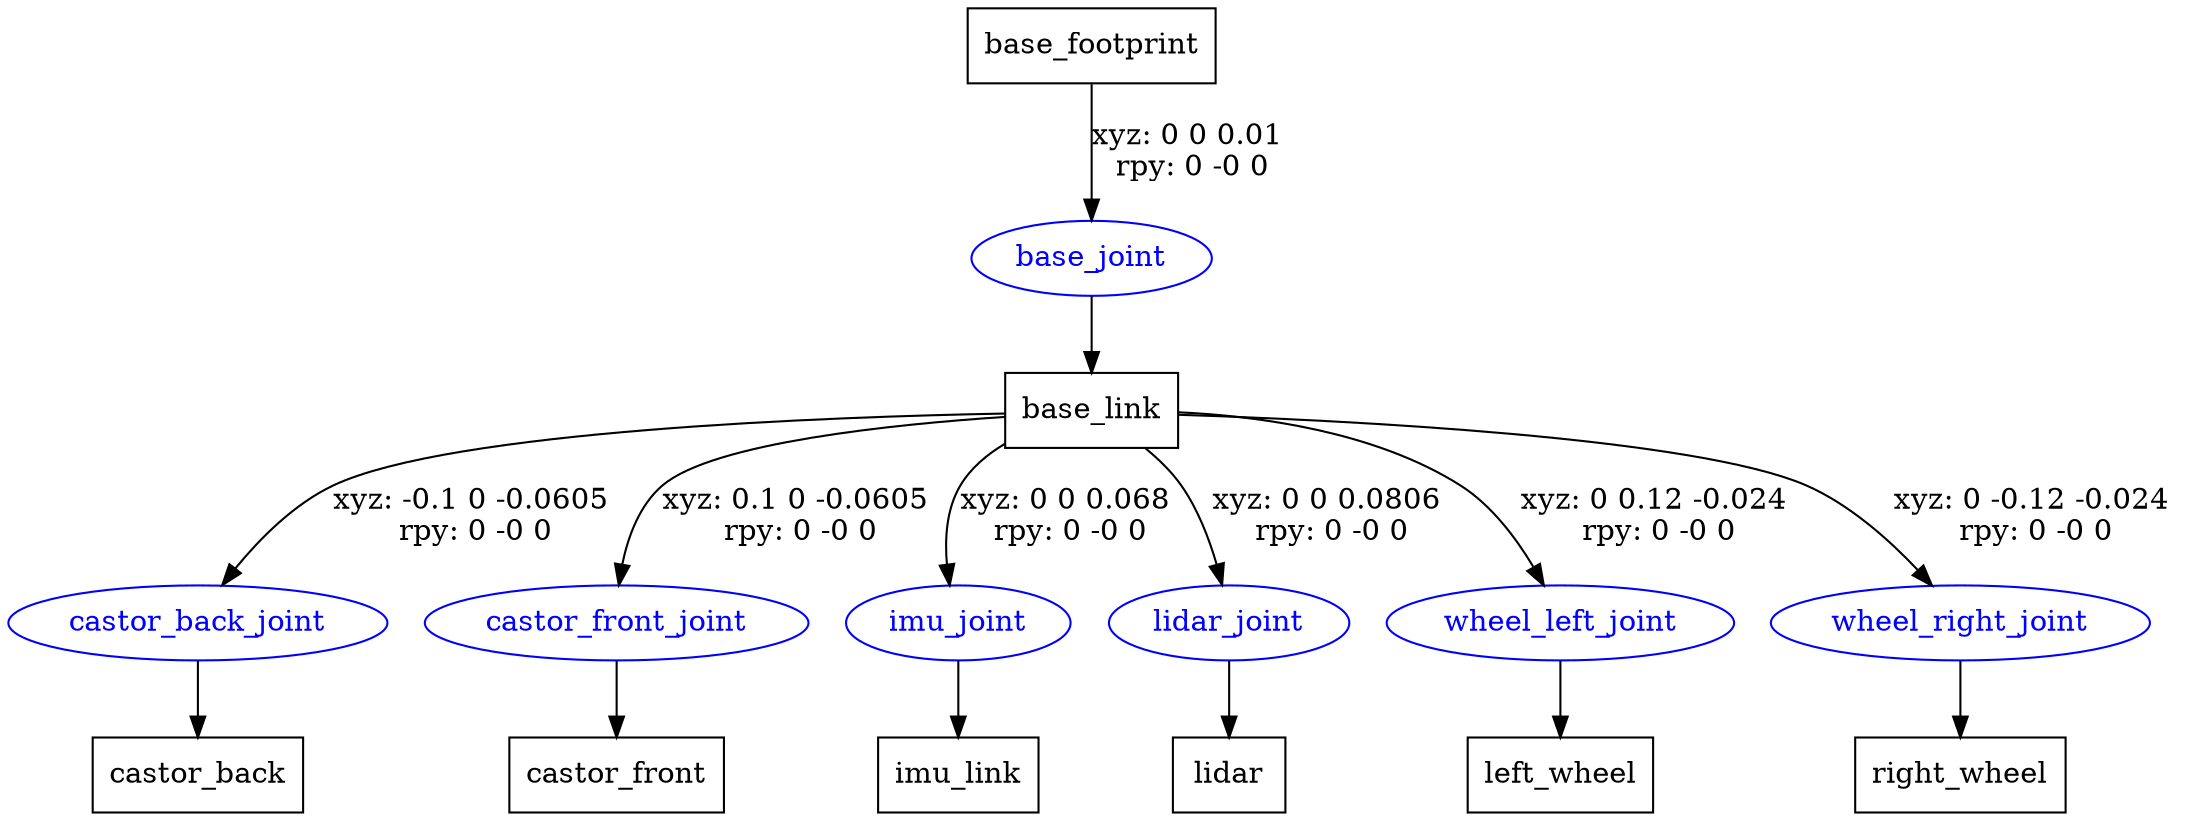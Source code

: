 digraph G {
node [shape=box];
"base_footprint" [label="base_footprint"];
"base_link" [label="base_link"];
"castor_back" [label="castor_back"];
"castor_front" [label="castor_front"];
"imu_link" [label="imu_link"];
"lidar" [label="lidar"];
"left_wheel" [label="left_wheel"];
"right_wheel" [label="right_wheel"];
node [shape=ellipse, color=blue, fontcolor=blue];
"base_footprint" -> "base_joint" [label="xyz: 0 0 0.01 \nrpy: 0 -0 0"]
"base_joint" -> "base_link"
"base_link" -> "castor_back_joint" [label="xyz: -0.1 0 -0.0605 \nrpy: 0 -0 0"]
"castor_back_joint" -> "castor_back"
"base_link" -> "castor_front_joint" [label="xyz: 0.1 0 -0.0605 \nrpy: 0 -0 0"]
"castor_front_joint" -> "castor_front"
"base_link" -> "imu_joint" [label="xyz: 0 0 0.068 \nrpy: 0 -0 0"]
"imu_joint" -> "imu_link"
"base_link" -> "lidar_joint" [label="xyz: 0 0 0.0806 \nrpy: 0 -0 0"]
"lidar_joint" -> "lidar"
"base_link" -> "wheel_left_joint" [label="xyz: 0 0.12 -0.024 \nrpy: 0 -0 0"]
"wheel_left_joint" -> "left_wheel"
"base_link" -> "wheel_right_joint" [label="xyz: 0 -0.12 -0.024 \nrpy: 0 -0 0"]
"wheel_right_joint" -> "right_wheel"
}
